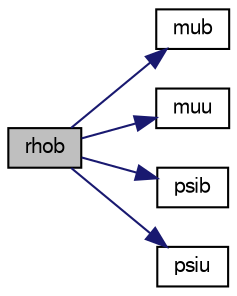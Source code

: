 digraph "rhob"
{
  bgcolor="transparent";
  edge [fontname="FreeSans",fontsize="10",labelfontname="FreeSans",labelfontsize="10"];
  node [fontname="FreeSans",fontsize="10",shape=record];
  rankdir="LR";
  Node53 [label="rhob",height=0.2,width=0.4,color="black", fillcolor="grey75", style="filled", fontcolor="black"];
  Node53 -> Node54 [color="midnightblue",fontsize="10",style="solid",fontname="FreeSans"];
  Node54 [label="mub",height=0.2,width=0.4,color="black",URL="$a30174.html#ab88c233e885a2ad0598db11be9fa0b3e",tooltip="Dynamic viscosity of burnt gas [kg/ms]. "];
  Node53 -> Node55 [color="midnightblue",fontsize="10",style="solid",fontname="FreeSans"];
  Node55 [label="muu",height=0.2,width=0.4,color="black",URL="$a30174.html#a597ec4f7c80f3df4c29904ef0ff549e0",tooltip="Dynamic viscosity of unburnt gas [kg/ms]. "];
  Node53 -> Node56 [color="midnightblue",fontsize="10",style="solid",fontname="FreeSans"];
  Node56 [label="psib",height=0.2,width=0.4,color="black",URL="$a30174.html#a5fddcec6bfd375b388c2564896c5c136",tooltip="Burnt gas compressibility [s^2/m^2]. "];
  Node53 -> Node57 [color="midnightblue",fontsize="10",style="solid",fontname="FreeSans"];
  Node57 [label="psiu",height=0.2,width=0.4,color="black",URL="$a30174.html#a6c17f4c40c36e267e0c09fecd083e40c",tooltip="Unburnt gas compressibility [s^2/m^2]. "];
}
